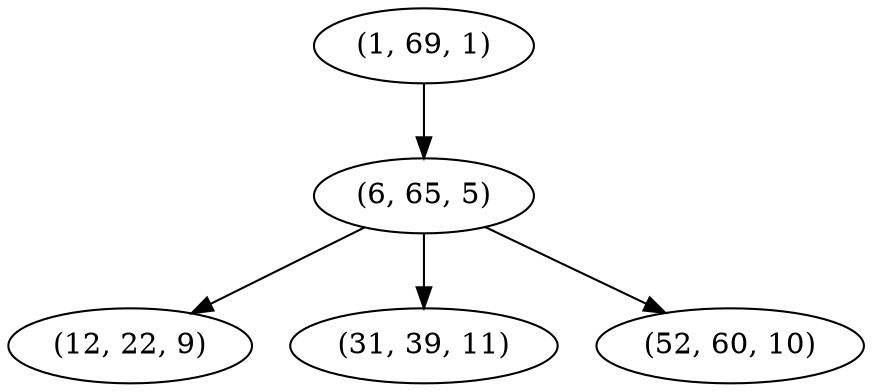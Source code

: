 digraph tree {
    "(1, 69, 1)";
    "(6, 65, 5)";
    "(12, 22, 9)";
    "(31, 39, 11)";
    "(52, 60, 10)";
    "(1, 69, 1)" -> "(6, 65, 5)";
    "(6, 65, 5)" -> "(12, 22, 9)";
    "(6, 65, 5)" -> "(31, 39, 11)";
    "(6, 65, 5)" -> "(52, 60, 10)";
}
